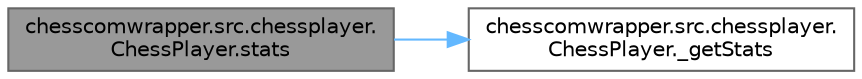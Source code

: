digraph "chesscomwrapper.src.chessplayer.ChessPlayer.stats"
{
 // LATEX_PDF_SIZE
  bgcolor="transparent";
  edge [fontname=Helvetica,fontsize=10,labelfontname=Helvetica,labelfontsize=10];
  node [fontname=Helvetica,fontsize=10,shape=box,height=0.2,width=0.4];
  rankdir="LR";
  Node1 [label="chesscomwrapper.src.chessplayer.\lChessPlayer.stats",height=0.2,width=0.4,color="gray40", fillcolor="grey60", style="filled", fontcolor="black",tooltip="the stats of the player regarding the different time controls"];
  Node1 -> Node2 [color="steelblue1",style="solid"];
  Node2 [label="chesscomwrapper.src.chessplayer.\lChessPlayer._getStats",height=0.2,width=0.4,color="grey40", fillcolor="white", style="filled",URL="$classchesscomwrapper_1_1src_1_1chessplayer_1_1_chess_player.html#ac7b2ff6ff07e335d29ca197cbc83aa31",tooltip=" "];
}
